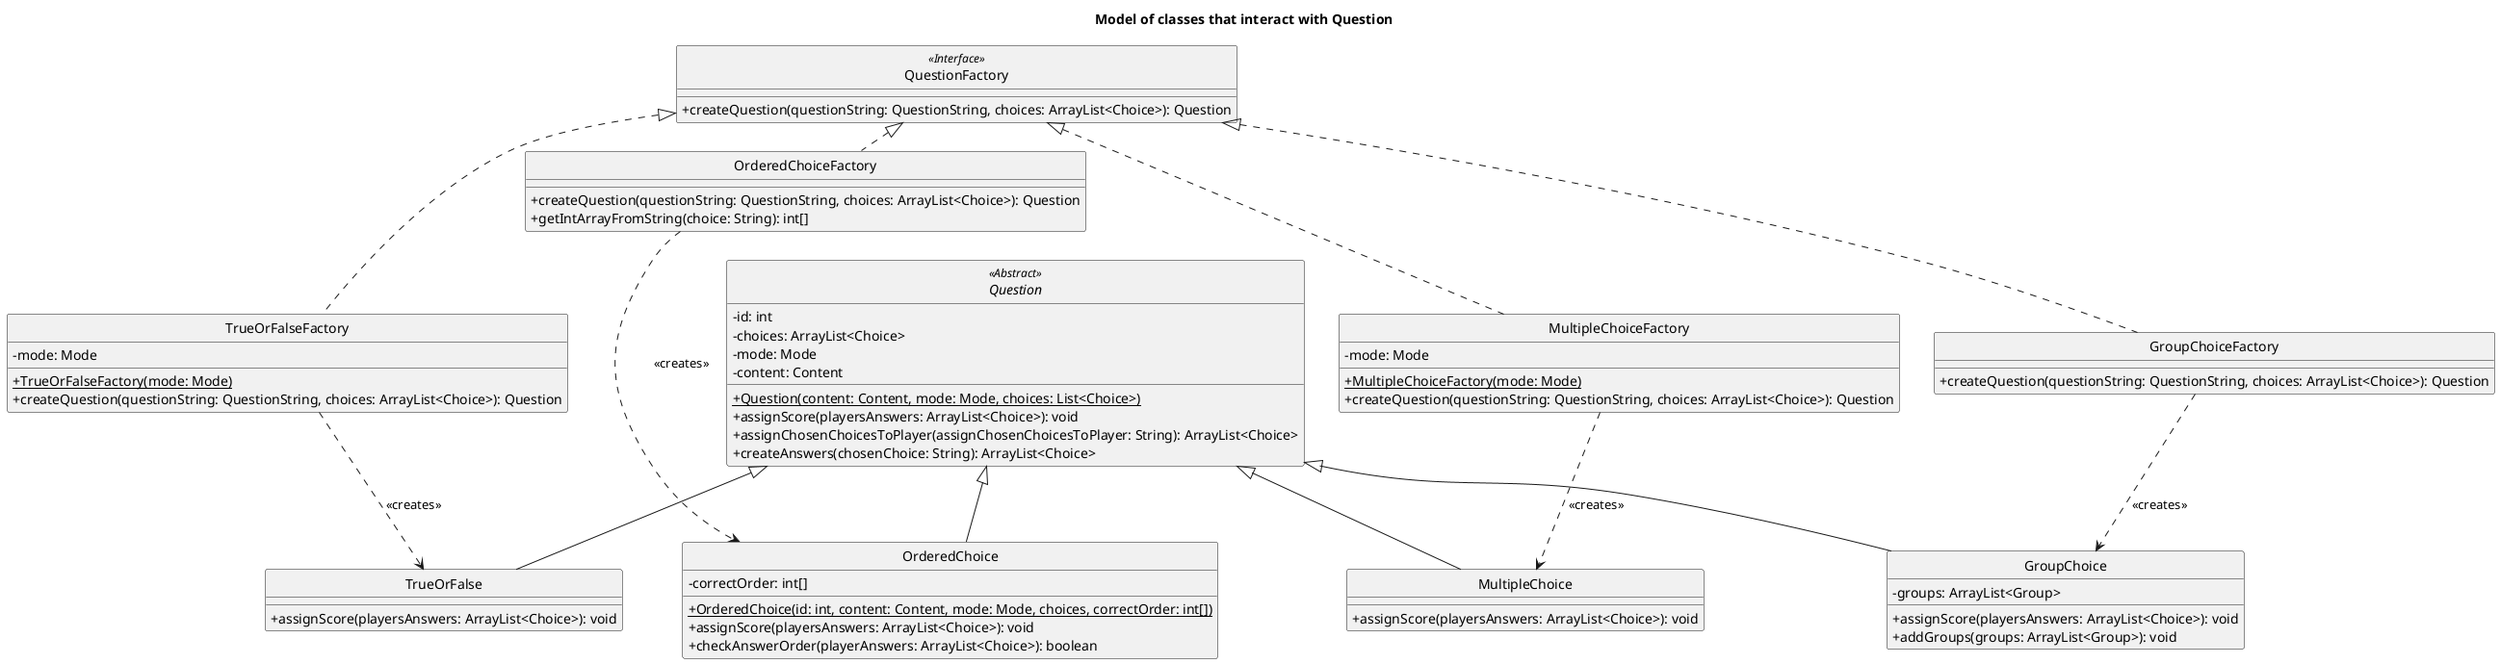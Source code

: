 @startuml
@startuml

skinparam monochrome true
hide circle
skinparam classAttributeIconSize 0

title: Model of classes that interact with Question

abstract class Question{
-id: int
-choices: ArrayList<Choice>
-mode: Mode
-content: Content
+{static}Question(content: Content, mode: Mode, choices: List<Choice>)
+assignScore(playersAnswers: ArrayList<Choice>): void
+assignChosenChoicesToPlayer(assignChosenChoicesToPlayer: String): ArrayList<Choice>
+createAnswers(chosenChoice: String): ArrayList<Choice>
}

class TrueOrFalse {
+assignScore(playersAnswers: ArrayList<Choice>): void
}

class MultipleChoice {
+assignScore(playersAnswers: ArrayList<Choice>): void
}

class OrderedChoice {
-correctOrder: int[]
+{static}OrderedChoice(id: int, content: Content, mode: Mode, choices, correctOrder: int[])
+assignScore(playersAnswers: ArrayList<Choice>): void
+checkAnswerOrder(playerAnswers: ArrayList<Choice>): boolean
}

class GroupChoice {
-groups: ArrayList<Group>
+assignScore(playersAnswers: ArrayList<Choice>): void
+addGroups(groups: ArrayList<Group>): void
}

class QuestionFactory{
+createQuestion(questionString: QuestionString, choices: ArrayList<Choice>): Question
}

class TrueOrFalseFactory {
-mode: Mode
+{static}TrueOrFalseFactory(mode: Mode)
+createQuestion(questionString: QuestionString, choices: ArrayList<Choice>): Question
}

class MultipleChoiceFactory {
-mode: Mode
+{static}MultipleChoiceFactory(mode: Mode)
+createQuestion(questionString: QuestionString, choices: ArrayList<Choice>): Question
}

class OrderedChoiceFactory {
+createQuestion(questionString: QuestionString, choices: ArrayList<Choice>): Question
+getIntArrayFromString(choice: String): int[]
}

class GroupChoiceFactory {
+createQuestion(questionString: QuestionString, choices: ArrayList<Choice>): Question
}

QuestionFactory <<Interface>>
Question <<Abstract>>

Question <|-- TrueOrFalse
Question <|-- MultipleChoice
Question <|-- OrderedChoice
Question <|-- GroupChoice

QuestionFactory <|.. TrueOrFalseFactory
TrueOrFalseFactory ..> TrueOrFalse: "<<creates>>"

QuestionFactory <|.. MultipleChoiceFactory
MultipleChoiceFactory ..> MultipleChoice: "<<creates>>"

QuestionFactory <|. OrderedChoiceFactory
OrderedChoiceFactory ..> OrderedChoice: "<<creates>>"

QuestionFactory <|.. GroupChoiceFactory
GroupChoiceFactory ..> GroupChoice: "<<creates>>"


@enduml